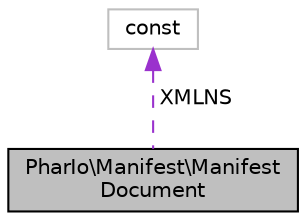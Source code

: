 digraph "PharIo\Manifest\ManifestDocument"
{
  edge [fontname="Helvetica",fontsize="10",labelfontname="Helvetica",labelfontsize="10"];
  node [fontname="Helvetica",fontsize="10",shape=record];
  Node1 [label="PharIo\\Manifest\\Manifest\lDocument",height=0.2,width=0.4,color="black", fillcolor="grey75", style="filled", fontcolor="black"];
  Node2 -> Node1 [dir="back",color="darkorchid3",fontsize="10",style="dashed",label=" XMLNS" ,fontname="Helvetica"];
  Node2 [label="const",height=0.2,width=0.4,color="grey75", fillcolor="white", style="filled"];
}
